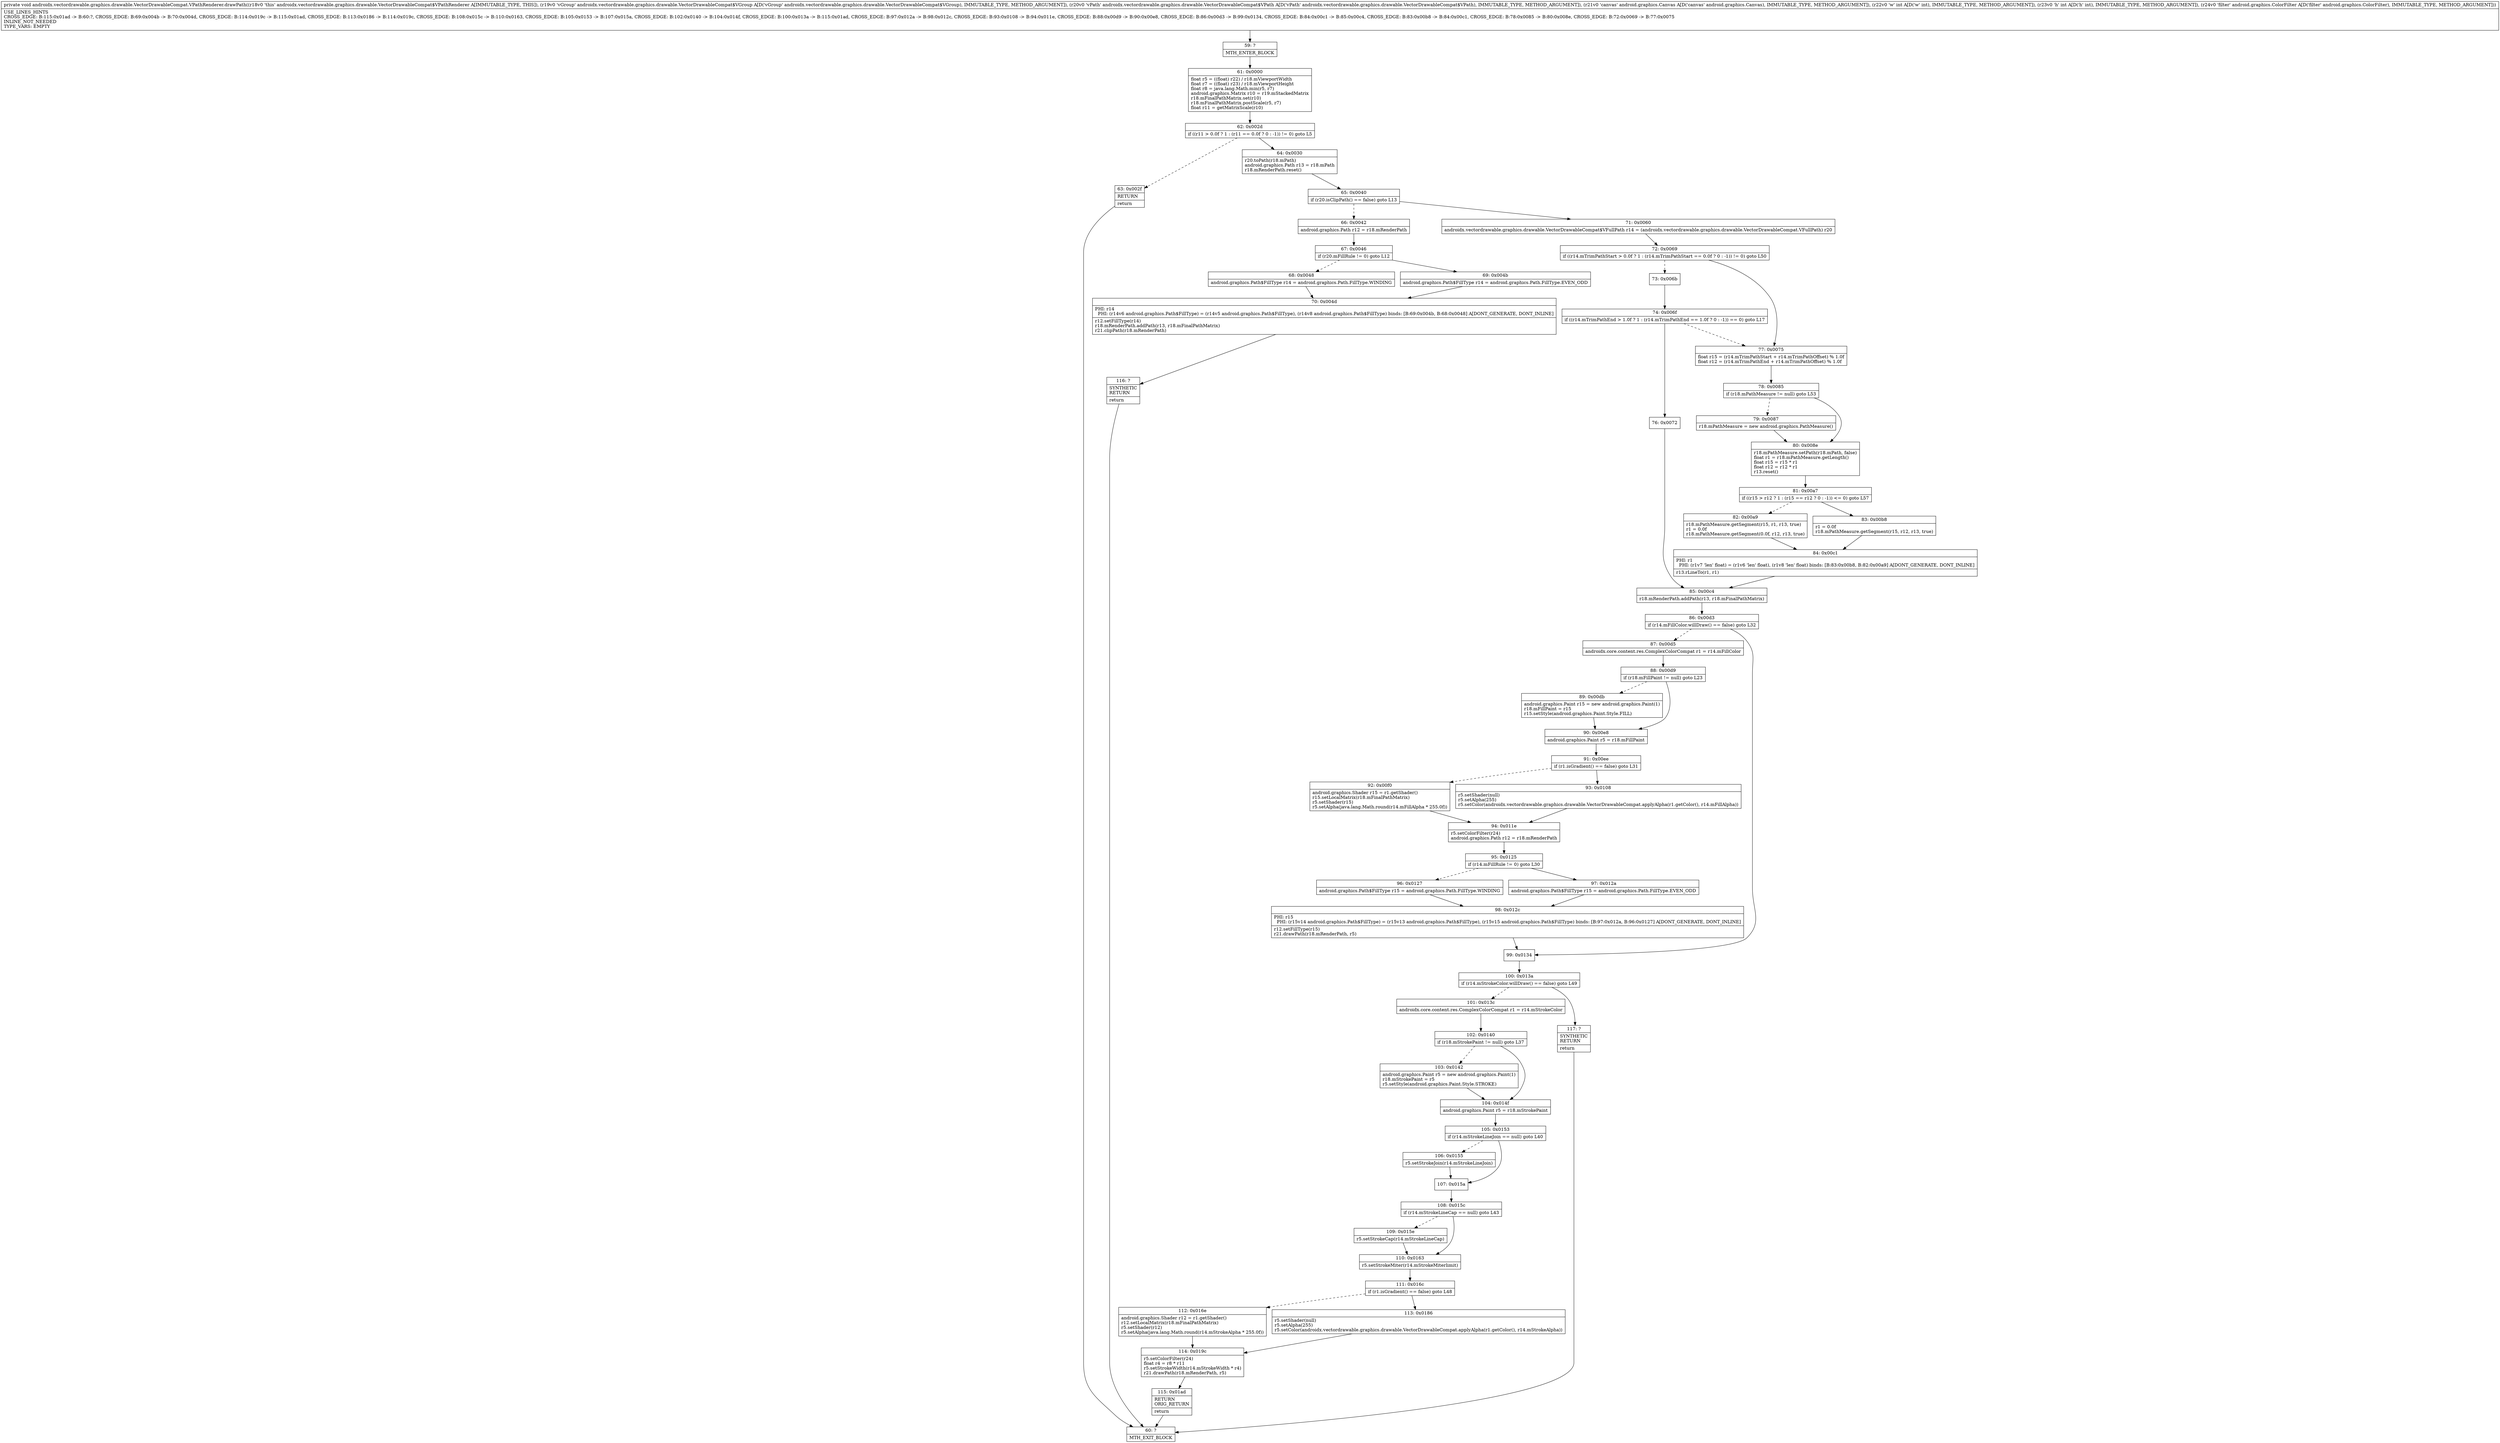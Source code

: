 digraph "CFG forandroidx.vectordrawable.graphics.drawable.VectorDrawableCompat.VPathRenderer.drawPath(Landroidx\/vectordrawable\/graphics\/drawable\/VectorDrawableCompat$VGroup;Landroidx\/vectordrawable\/graphics\/drawable\/VectorDrawableCompat$VPath;Landroid\/graphics\/Canvas;IILandroid\/graphics\/ColorFilter;)V" {
Node_59 [shape=record,label="{59\:\ ?|MTH_ENTER_BLOCK\l}"];
Node_61 [shape=record,label="{61\:\ 0x0000|float r5 = ((float) r22) \/ r18.mViewportWidth\lfloat r7 = ((float) r23) \/ r18.mViewportHeight\lfloat r8 = java.lang.Math.min(r5, r7)\landroid.graphics.Matrix r10 = r19.mStackedMatrix\lr18.mFinalPathMatrix.set(r10)\lr18.mFinalPathMatrix.postScale(r5, r7)\lfloat r11 = getMatrixScale(r10)\l}"];
Node_62 [shape=record,label="{62\:\ 0x002d|if ((r11 \> 0.0f ? 1 : (r11 == 0.0f ? 0 : \-1)) != 0) goto L5\l}"];
Node_63 [shape=record,label="{63\:\ 0x002f|RETURN\l|return\l}"];
Node_60 [shape=record,label="{60\:\ ?|MTH_EXIT_BLOCK\l}"];
Node_64 [shape=record,label="{64\:\ 0x0030|r20.toPath(r18.mPath)\landroid.graphics.Path r13 = r18.mPath\lr18.mRenderPath.reset()\l}"];
Node_65 [shape=record,label="{65\:\ 0x0040|if (r20.isClipPath() == false) goto L13\l}"];
Node_66 [shape=record,label="{66\:\ 0x0042|android.graphics.Path r12 = r18.mRenderPath\l}"];
Node_67 [shape=record,label="{67\:\ 0x0046|if (r20.mFillRule != 0) goto L12\l}"];
Node_68 [shape=record,label="{68\:\ 0x0048|android.graphics.Path$FillType r14 = android.graphics.Path.FillType.WINDING\l}"];
Node_70 [shape=record,label="{70\:\ 0x004d|PHI: r14 \l  PHI: (r14v6 android.graphics.Path$FillType) = (r14v5 android.graphics.Path$FillType), (r14v8 android.graphics.Path$FillType) binds: [B:69:0x004b, B:68:0x0048] A[DONT_GENERATE, DONT_INLINE]\l|r12.setFillType(r14)\lr18.mRenderPath.addPath(r13, r18.mFinalPathMatrix)\lr21.clipPath(r18.mRenderPath)\l}"];
Node_116 [shape=record,label="{116\:\ ?|SYNTHETIC\lRETURN\l|return\l}"];
Node_69 [shape=record,label="{69\:\ 0x004b|android.graphics.Path$FillType r14 = android.graphics.Path.FillType.EVEN_ODD\l}"];
Node_71 [shape=record,label="{71\:\ 0x0060|androidx.vectordrawable.graphics.drawable.VectorDrawableCompat$VFullPath r14 = (androidx.vectordrawable.graphics.drawable.VectorDrawableCompat.VFullPath) r20\l}"];
Node_72 [shape=record,label="{72\:\ 0x0069|if ((r14.mTrimPathStart \> 0.0f ? 1 : (r14.mTrimPathStart == 0.0f ? 0 : \-1)) != 0) goto L50\l}"];
Node_73 [shape=record,label="{73\:\ 0x006b}"];
Node_74 [shape=record,label="{74\:\ 0x006f|if ((r14.mTrimPathEnd \> 1.0f ? 1 : (r14.mTrimPathEnd == 1.0f ? 0 : \-1)) == 0) goto L17\l}"];
Node_76 [shape=record,label="{76\:\ 0x0072}"];
Node_85 [shape=record,label="{85\:\ 0x00c4|r18.mRenderPath.addPath(r13, r18.mFinalPathMatrix)\l}"];
Node_86 [shape=record,label="{86\:\ 0x00d3|if (r14.mFillColor.willDraw() == false) goto L32\l}"];
Node_87 [shape=record,label="{87\:\ 0x00d5|androidx.core.content.res.ComplexColorCompat r1 = r14.mFillColor\l}"];
Node_88 [shape=record,label="{88\:\ 0x00d9|if (r18.mFillPaint != null) goto L23\l}"];
Node_89 [shape=record,label="{89\:\ 0x00db|android.graphics.Paint r15 = new android.graphics.Paint(1)\lr18.mFillPaint = r15\lr15.setStyle(android.graphics.Paint.Style.FILL)\l}"];
Node_90 [shape=record,label="{90\:\ 0x00e8|android.graphics.Paint r5 = r18.mFillPaint\l}"];
Node_91 [shape=record,label="{91\:\ 0x00ee|if (r1.isGradient() == false) goto L31\l}"];
Node_92 [shape=record,label="{92\:\ 0x00f0|android.graphics.Shader r15 = r1.getShader()\lr15.setLocalMatrix(r18.mFinalPathMatrix)\lr5.setShader(r15)\lr5.setAlpha(java.lang.Math.round(r14.mFillAlpha * 255.0f))\l}"];
Node_94 [shape=record,label="{94\:\ 0x011e|r5.setColorFilter(r24)\landroid.graphics.Path r12 = r18.mRenderPath\l}"];
Node_95 [shape=record,label="{95\:\ 0x0125|if (r14.mFillRule != 0) goto L30\l}"];
Node_96 [shape=record,label="{96\:\ 0x0127|android.graphics.Path$FillType r15 = android.graphics.Path.FillType.WINDING\l}"];
Node_98 [shape=record,label="{98\:\ 0x012c|PHI: r15 \l  PHI: (r15v14 android.graphics.Path$FillType) = (r15v13 android.graphics.Path$FillType), (r15v15 android.graphics.Path$FillType) binds: [B:97:0x012a, B:96:0x0127] A[DONT_GENERATE, DONT_INLINE]\l|r12.setFillType(r15)\lr21.drawPath(r18.mRenderPath, r5)\l}"];
Node_97 [shape=record,label="{97\:\ 0x012a|android.graphics.Path$FillType r15 = android.graphics.Path.FillType.EVEN_ODD\l}"];
Node_93 [shape=record,label="{93\:\ 0x0108|r5.setShader(null)\lr5.setAlpha(255)\lr5.setColor(androidx.vectordrawable.graphics.drawable.VectorDrawableCompat.applyAlpha(r1.getColor(), r14.mFillAlpha))\l}"];
Node_99 [shape=record,label="{99\:\ 0x0134}"];
Node_100 [shape=record,label="{100\:\ 0x013a|if (r14.mStrokeColor.willDraw() == false) goto L49\l}"];
Node_101 [shape=record,label="{101\:\ 0x013c|androidx.core.content.res.ComplexColorCompat r1 = r14.mStrokeColor\l}"];
Node_102 [shape=record,label="{102\:\ 0x0140|if (r18.mStrokePaint != null) goto L37\l}"];
Node_103 [shape=record,label="{103\:\ 0x0142|android.graphics.Paint r5 = new android.graphics.Paint(1)\lr18.mStrokePaint = r5\lr5.setStyle(android.graphics.Paint.Style.STROKE)\l}"];
Node_104 [shape=record,label="{104\:\ 0x014f|android.graphics.Paint r5 = r18.mStrokePaint\l}"];
Node_105 [shape=record,label="{105\:\ 0x0153|if (r14.mStrokeLineJoin == null) goto L40\l}"];
Node_106 [shape=record,label="{106\:\ 0x0155|r5.setStrokeJoin(r14.mStrokeLineJoin)\l}"];
Node_107 [shape=record,label="{107\:\ 0x015a}"];
Node_108 [shape=record,label="{108\:\ 0x015c|if (r14.mStrokeLineCap == null) goto L43\l}"];
Node_109 [shape=record,label="{109\:\ 0x015e|r5.setStrokeCap(r14.mStrokeLineCap)\l}"];
Node_110 [shape=record,label="{110\:\ 0x0163|r5.setStrokeMiter(r14.mStrokeMiterlimit)\l}"];
Node_111 [shape=record,label="{111\:\ 0x016c|if (r1.isGradient() == false) goto L48\l}"];
Node_112 [shape=record,label="{112\:\ 0x016e|android.graphics.Shader r12 = r1.getShader()\lr12.setLocalMatrix(r18.mFinalPathMatrix)\lr5.setShader(r12)\lr5.setAlpha(java.lang.Math.round(r14.mStrokeAlpha * 255.0f))\l}"];
Node_114 [shape=record,label="{114\:\ 0x019c|r5.setColorFilter(r24)\lfloat r4 = r8 * r11\lr5.setStrokeWidth(r14.mStrokeWidth * r4)\lr21.drawPath(r18.mRenderPath, r5)\l}"];
Node_115 [shape=record,label="{115\:\ 0x01ad|RETURN\lORIG_RETURN\l|return\l}"];
Node_113 [shape=record,label="{113\:\ 0x0186|r5.setShader(null)\lr5.setAlpha(255)\lr5.setColor(androidx.vectordrawable.graphics.drawable.VectorDrawableCompat.applyAlpha(r1.getColor(), r14.mStrokeAlpha))\l}"];
Node_117 [shape=record,label="{117\:\ ?|SYNTHETIC\lRETURN\l|return\l}"];
Node_77 [shape=record,label="{77\:\ 0x0075|float r15 = (r14.mTrimPathStart + r14.mTrimPathOffset) % 1.0f\lfloat r12 = (r14.mTrimPathEnd + r14.mTrimPathOffset) % 1.0f\l}"];
Node_78 [shape=record,label="{78\:\ 0x0085|if (r18.mPathMeasure != null) goto L53\l}"];
Node_79 [shape=record,label="{79\:\ 0x0087|r18.mPathMeasure = new android.graphics.PathMeasure()\l}"];
Node_80 [shape=record,label="{80\:\ 0x008e|r18.mPathMeasure.setPath(r18.mPath, false)\lfloat r1 = r18.mPathMeasure.getLength()\lfloat r15 = r15 * r1\lfloat r12 = r12 * r1\lr13.reset()\l}"];
Node_81 [shape=record,label="{81\:\ 0x00a7|if ((r15 \> r12 ? 1 : (r15 == r12 ? 0 : \-1)) \<= 0) goto L57\l}"];
Node_82 [shape=record,label="{82\:\ 0x00a9|r18.mPathMeasure.getSegment(r15, r1, r13, true)\lr1 = 0.0f\lr18.mPathMeasure.getSegment(0.0f, r12, r13, true)\l}"];
Node_84 [shape=record,label="{84\:\ 0x00c1|PHI: r1 \l  PHI: (r1v7 'len' float) = (r1v6 'len' float), (r1v8 'len' float) binds: [B:83:0x00b8, B:82:0x00a9] A[DONT_GENERATE, DONT_INLINE]\l|r13.rLineTo(r1, r1)\l}"];
Node_83 [shape=record,label="{83\:\ 0x00b8|r1 = 0.0f\lr18.mPathMeasure.getSegment(r15, r12, r13, true)\l}"];
MethodNode[shape=record,label="{private void androidx.vectordrawable.graphics.drawable.VectorDrawableCompat.VPathRenderer.drawPath((r18v0 'this' androidx.vectordrawable.graphics.drawable.VectorDrawableCompat$VPathRenderer A[IMMUTABLE_TYPE, THIS]), (r19v0 'vGroup' androidx.vectordrawable.graphics.drawable.VectorDrawableCompat$VGroup A[D('vGroup' androidx.vectordrawable.graphics.drawable.VectorDrawableCompat$VGroup), IMMUTABLE_TYPE, METHOD_ARGUMENT]), (r20v0 'vPath' androidx.vectordrawable.graphics.drawable.VectorDrawableCompat$VPath A[D('vPath' androidx.vectordrawable.graphics.drawable.VectorDrawableCompat$VPath), IMMUTABLE_TYPE, METHOD_ARGUMENT]), (r21v0 'canvas' android.graphics.Canvas A[D('canvas' android.graphics.Canvas), IMMUTABLE_TYPE, METHOD_ARGUMENT]), (r22v0 'w' int A[D('w' int), IMMUTABLE_TYPE, METHOD_ARGUMENT]), (r23v0 'h' int A[D('h' int), IMMUTABLE_TYPE, METHOD_ARGUMENT]), (r24v0 'filter' android.graphics.ColorFilter A[D('filter' android.graphics.ColorFilter), IMMUTABLE_TYPE, METHOD_ARGUMENT]))  | USE_LINES_HINTS\lCROSS_EDGE: B:115:0x01ad \-\> B:60:?, CROSS_EDGE: B:69:0x004b \-\> B:70:0x004d, CROSS_EDGE: B:114:0x019c \-\> B:115:0x01ad, CROSS_EDGE: B:113:0x0186 \-\> B:114:0x019c, CROSS_EDGE: B:108:0x015c \-\> B:110:0x0163, CROSS_EDGE: B:105:0x0153 \-\> B:107:0x015a, CROSS_EDGE: B:102:0x0140 \-\> B:104:0x014f, CROSS_EDGE: B:100:0x013a \-\> B:115:0x01ad, CROSS_EDGE: B:97:0x012a \-\> B:98:0x012c, CROSS_EDGE: B:93:0x0108 \-\> B:94:0x011e, CROSS_EDGE: B:88:0x00d9 \-\> B:90:0x00e8, CROSS_EDGE: B:86:0x00d3 \-\> B:99:0x0134, CROSS_EDGE: B:84:0x00c1 \-\> B:85:0x00c4, CROSS_EDGE: B:83:0x00b8 \-\> B:84:0x00c1, CROSS_EDGE: B:78:0x0085 \-\> B:80:0x008e, CROSS_EDGE: B:72:0x0069 \-\> B:77:0x0075\lINLINE_NOT_NEEDED\lTYPE_VARS: EMPTY\l}"];
MethodNode -> Node_59;Node_59 -> Node_61;
Node_61 -> Node_62;
Node_62 -> Node_63[style=dashed];
Node_62 -> Node_64;
Node_63 -> Node_60;
Node_64 -> Node_65;
Node_65 -> Node_66[style=dashed];
Node_65 -> Node_71;
Node_66 -> Node_67;
Node_67 -> Node_68[style=dashed];
Node_67 -> Node_69;
Node_68 -> Node_70;
Node_70 -> Node_116;
Node_116 -> Node_60;
Node_69 -> Node_70;
Node_71 -> Node_72;
Node_72 -> Node_73[style=dashed];
Node_72 -> Node_77;
Node_73 -> Node_74;
Node_74 -> Node_76;
Node_74 -> Node_77[style=dashed];
Node_76 -> Node_85;
Node_85 -> Node_86;
Node_86 -> Node_87[style=dashed];
Node_86 -> Node_99;
Node_87 -> Node_88;
Node_88 -> Node_89[style=dashed];
Node_88 -> Node_90;
Node_89 -> Node_90;
Node_90 -> Node_91;
Node_91 -> Node_92[style=dashed];
Node_91 -> Node_93;
Node_92 -> Node_94;
Node_94 -> Node_95;
Node_95 -> Node_96[style=dashed];
Node_95 -> Node_97;
Node_96 -> Node_98;
Node_98 -> Node_99;
Node_97 -> Node_98;
Node_93 -> Node_94;
Node_99 -> Node_100;
Node_100 -> Node_101[style=dashed];
Node_100 -> Node_117;
Node_101 -> Node_102;
Node_102 -> Node_103[style=dashed];
Node_102 -> Node_104;
Node_103 -> Node_104;
Node_104 -> Node_105;
Node_105 -> Node_106[style=dashed];
Node_105 -> Node_107;
Node_106 -> Node_107;
Node_107 -> Node_108;
Node_108 -> Node_109[style=dashed];
Node_108 -> Node_110;
Node_109 -> Node_110;
Node_110 -> Node_111;
Node_111 -> Node_112[style=dashed];
Node_111 -> Node_113;
Node_112 -> Node_114;
Node_114 -> Node_115;
Node_115 -> Node_60;
Node_113 -> Node_114;
Node_117 -> Node_60;
Node_77 -> Node_78;
Node_78 -> Node_79[style=dashed];
Node_78 -> Node_80;
Node_79 -> Node_80;
Node_80 -> Node_81;
Node_81 -> Node_82[style=dashed];
Node_81 -> Node_83;
Node_82 -> Node_84;
Node_84 -> Node_85;
Node_83 -> Node_84;
}

